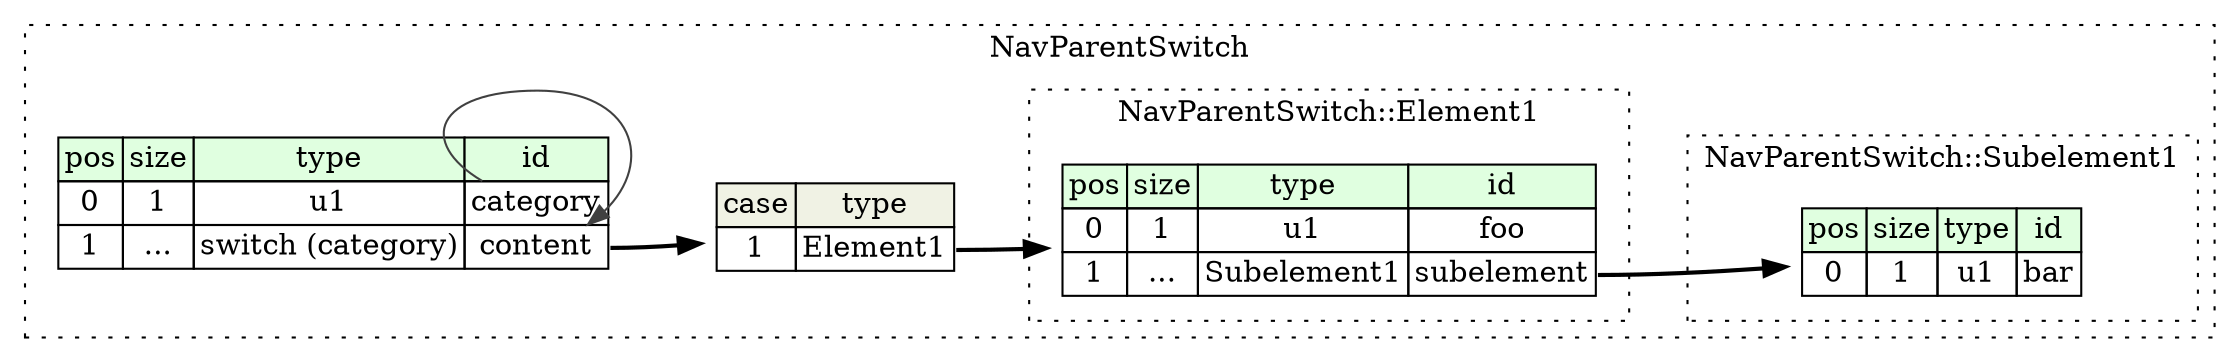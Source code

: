 digraph {
	rankdir=LR;
	node [shape=plaintext];
	subgraph cluster__nav_parent_switch {
		label="NavParentSwitch";
		graph[style=dotted];

		nav_parent_switch__seq [label=<<TABLE BORDER="0" CELLBORDER="1" CELLSPACING="0">
			<TR><TD BGCOLOR="#E0FFE0">pos</TD><TD BGCOLOR="#E0FFE0">size</TD><TD BGCOLOR="#E0FFE0">type</TD><TD BGCOLOR="#E0FFE0">id</TD></TR>
			<TR><TD PORT="category_pos">0</TD><TD PORT="category_size">1</TD><TD>u1</TD><TD PORT="category_type">category</TD></TR>
			<TR><TD PORT="content_pos">1</TD><TD PORT="content_size">...</TD><TD>switch (category)</TD><TD PORT="content_type">content</TD></TR>
		</TABLE>>];
nav_parent_switch__seq_content_switch [label=<<TABLE BORDER="0" CELLBORDER="1" CELLSPACING="0">
	<TR><TD BGCOLOR="#F0F2E4">case</TD><TD BGCOLOR="#F0F2E4">type</TD></TR>
	<TR><TD>1</TD><TD PORT="case0">Element1</TD></TR>
</TABLE>>];
		subgraph cluster__element_1 {
			label="NavParentSwitch::Element1";
			graph[style=dotted];

			element_1__seq [label=<<TABLE BORDER="0" CELLBORDER="1" CELLSPACING="0">
				<TR><TD BGCOLOR="#E0FFE0">pos</TD><TD BGCOLOR="#E0FFE0">size</TD><TD BGCOLOR="#E0FFE0">type</TD><TD BGCOLOR="#E0FFE0">id</TD></TR>
				<TR><TD PORT="foo_pos">0</TD><TD PORT="foo_size">1</TD><TD>u1</TD><TD PORT="foo_type">foo</TD></TR>
				<TR><TD PORT="subelement_pos">1</TD><TD PORT="subelement_size">...</TD><TD>Subelement1</TD><TD PORT="subelement_type">subelement</TD></TR>
			</TABLE>>];
		}
		subgraph cluster__subelement_1 {
			label="NavParentSwitch::Subelement1";
			graph[style=dotted];

			subelement_1__seq [label=<<TABLE BORDER="0" CELLBORDER="1" CELLSPACING="0">
				<TR><TD BGCOLOR="#E0FFE0">pos</TD><TD BGCOLOR="#E0FFE0">size</TD><TD BGCOLOR="#E0FFE0">type</TD><TD BGCOLOR="#E0FFE0">id</TD></TR>
				<TR><TD PORT="bar_pos">0</TD><TD PORT="bar_size">1</TD><TD>u1</TD><TD PORT="bar_type">bar</TD></TR>
			</TABLE>>];
		}
	}
	nav_parent_switch__seq:content_type -> nav_parent_switch__seq_content_switch [style=bold];
	nav_parent_switch__seq_content_switch:case0 -> element_1__seq [style=bold];
	nav_parent_switch__seq:category_type -> nav_parent_switch__seq:content_type [color="#404040"];
	element_1__seq:subelement_type -> subelement_1__seq [style=bold];
}
